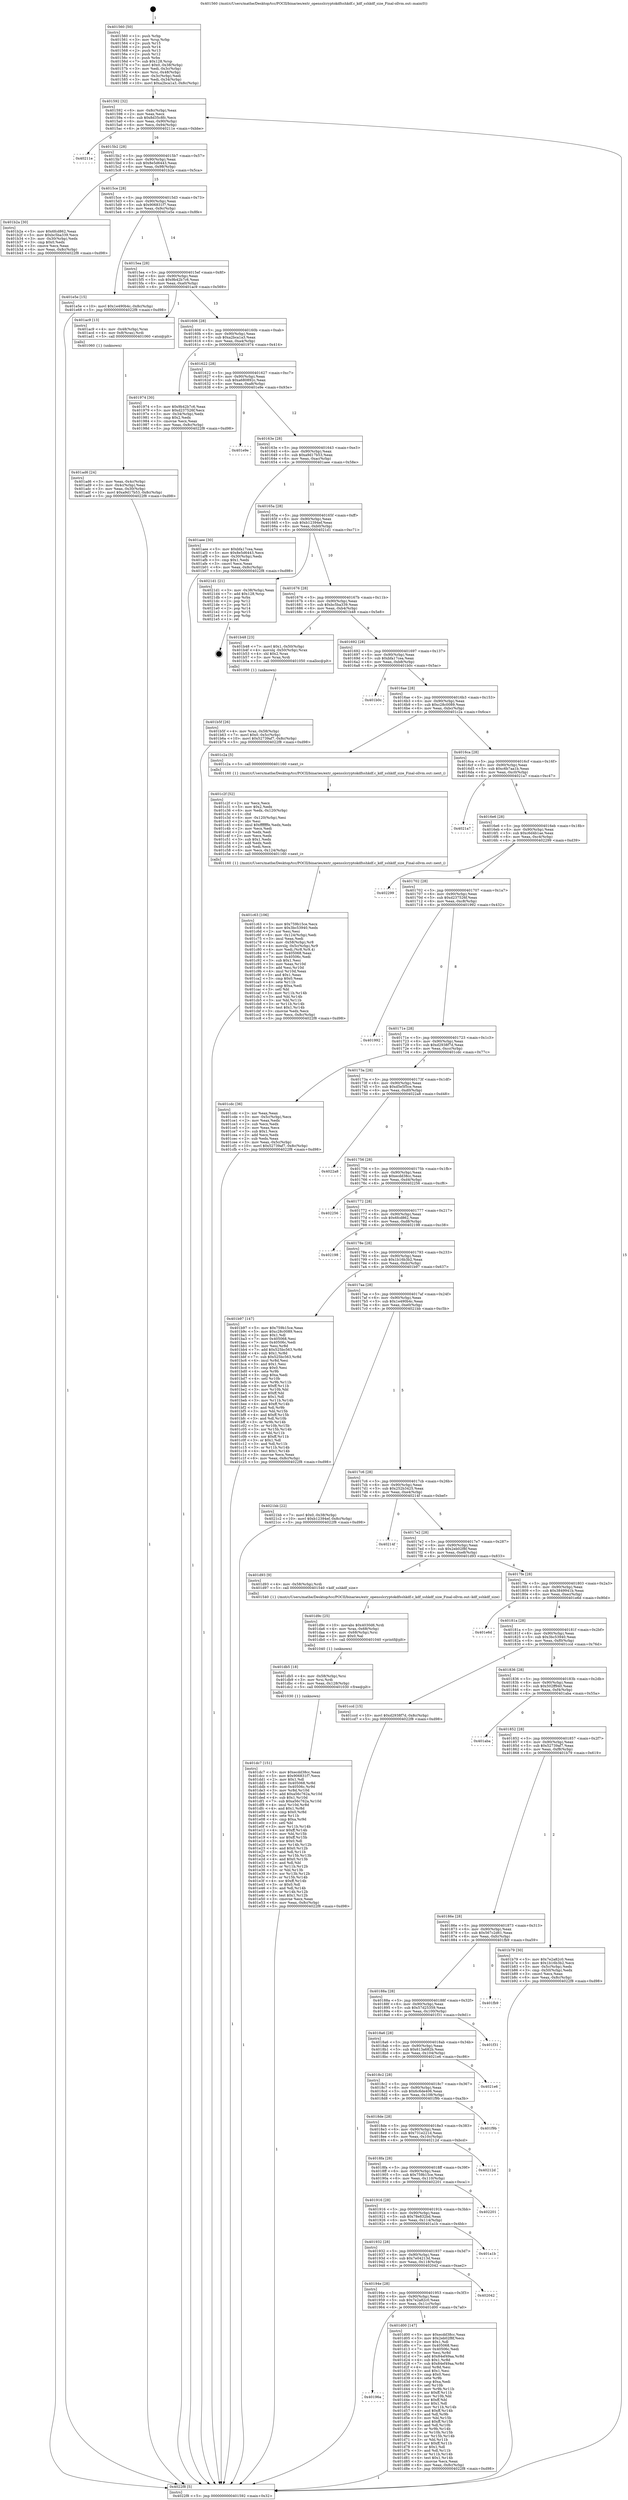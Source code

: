 digraph "0x401560" {
  label = "0x401560 (/mnt/c/Users/mathe/Desktop/tcc/POCII/binaries/extr_opensslcryptokdfsshkdf.c_kdf_sshkdf_size_Final-ollvm.out::main(0))"
  labelloc = "t"
  node[shape=record]

  Entry [label="",width=0.3,height=0.3,shape=circle,fillcolor=black,style=filled]
  "0x401592" [label="{
     0x401592 [32]\l
     | [instrs]\l
     &nbsp;&nbsp;0x401592 \<+6\>: mov -0x8c(%rbp),%eax\l
     &nbsp;&nbsp;0x401598 \<+2\>: mov %eax,%ecx\l
     &nbsp;&nbsp;0x40159a \<+6\>: sub $0x8d35c8fc,%ecx\l
     &nbsp;&nbsp;0x4015a0 \<+6\>: mov %eax,-0x90(%rbp)\l
     &nbsp;&nbsp;0x4015a6 \<+6\>: mov %ecx,-0x94(%rbp)\l
     &nbsp;&nbsp;0x4015ac \<+6\>: je 000000000040211e \<main+0xbbe\>\l
  }"]
  "0x40211e" [label="{
     0x40211e\l
  }", style=dashed]
  "0x4015b2" [label="{
     0x4015b2 [28]\l
     | [instrs]\l
     &nbsp;&nbsp;0x4015b2 \<+5\>: jmp 00000000004015b7 \<main+0x57\>\l
     &nbsp;&nbsp;0x4015b7 \<+6\>: mov -0x90(%rbp),%eax\l
     &nbsp;&nbsp;0x4015bd \<+5\>: sub $0x8e5d6443,%eax\l
     &nbsp;&nbsp;0x4015c2 \<+6\>: mov %eax,-0x98(%rbp)\l
     &nbsp;&nbsp;0x4015c8 \<+6\>: je 0000000000401b2a \<main+0x5ca\>\l
  }"]
  Exit [label="",width=0.3,height=0.3,shape=circle,fillcolor=black,style=filled,peripheries=2]
  "0x401b2a" [label="{
     0x401b2a [30]\l
     | [instrs]\l
     &nbsp;&nbsp;0x401b2a \<+5\>: mov $0x6fcd862,%eax\l
     &nbsp;&nbsp;0x401b2f \<+5\>: mov $0xbc5ba339,%ecx\l
     &nbsp;&nbsp;0x401b34 \<+3\>: mov -0x30(%rbp),%edx\l
     &nbsp;&nbsp;0x401b37 \<+3\>: cmp $0x0,%edx\l
     &nbsp;&nbsp;0x401b3a \<+3\>: cmove %ecx,%eax\l
     &nbsp;&nbsp;0x401b3d \<+6\>: mov %eax,-0x8c(%rbp)\l
     &nbsp;&nbsp;0x401b43 \<+5\>: jmp 00000000004022f8 \<main+0xd98\>\l
  }"]
  "0x4015ce" [label="{
     0x4015ce [28]\l
     | [instrs]\l
     &nbsp;&nbsp;0x4015ce \<+5\>: jmp 00000000004015d3 \<main+0x73\>\l
     &nbsp;&nbsp;0x4015d3 \<+6\>: mov -0x90(%rbp),%eax\l
     &nbsp;&nbsp;0x4015d9 \<+5\>: sub $0x906831f7,%eax\l
     &nbsp;&nbsp;0x4015de \<+6\>: mov %eax,-0x9c(%rbp)\l
     &nbsp;&nbsp;0x4015e4 \<+6\>: je 0000000000401e5e \<main+0x8fe\>\l
  }"]
  "0x401dc7" [label="{
     0x401dc7 [151]\l
     | [instrs]\l
     &nbsp;&nbsp;0x401dc7 \<+5\>: mov $0xecdd38cc,%eax\l
     &nbsp;&nbsp;0x401dcc \<+5\>: mov $0x906831f7,%ecx\l
     &nbsp;&nbsp;0x401dd1 \<+2\>: mov $0x1,%dl\l
     &nbsp;&nbsp;0x401dd3 \<+8\>: mov 0x405068,%r8d\l
     &nbsp;&nbsp;0x401ddb \<+8\>: mov 0x40506c,%r9d\l
     &nbsp;&nbsp;0x401de3 \<+3\>: mov %r8d,%r10d\l
     &nbsp;&nbsp;0x401de6 \<+7\>: add $0xa56c762a,%r10d\l
     &nbsp;&nbsp;0x401ded \<+4\>: sub $0x1,%r10d\l
     &nbsp;&nbsp;0x401df1 \<+7\>: sub $0xa56c762a,%r10d\l
     &nbsp;&nbsp;0x401df8 \<+4\>: imul %r10d,%r8d\l
     &nbsp;&nbsp;0x401dfc \<+4\>: and $0x1,%r8d\l
     &nbsp;&nbsp;0x401e00 \<+4\>: cmp $0x0,%r8d\l
     &nbsp;&nbsp;0x401e04 \<+4\>: sete %r11b\l
     &nbsp;&nbsp;0x401e08 \<+4\>: cmp $0xa,%r9d\l
     &nbsp;&nbsp;0x401e0c \<+3\>: setl %bl\l
     &nbsp;&nbsp;0x401e0f \<+3\>: mov %r11b,%r14b\l
     &nbsp;&nbsp;0x401e12 \<+4\>: xor $0xff,%r14b\l
     &nbsp;&nbsp;0x401e16 \<+3\>: mov %bl,%r15b\l
     &nbsp;&nbsp;0x401e19 \<+4\>: xor $0xff,%r15b\l
     &nbsp;&nbsp;0x401e1d \<+3\>: xor $0x0,%dl\l
     &nbsp;&nbsp;0x401e20 \<+3\>: mov %r14b,%r12b\l
     &nbsp;&nbsp;0x401e23 \<+4\>: and $0x0,%r12b\l
     &nbsp;&nbsp;0x401e27 \<+3\>: and %dl,%r11b\l
     &nbsp;&nbsp;0x401e2a \<+3\>: mov %r15b,%r13b\l
     &nbsp;&nbsp;0x401e2d \<+4\>: and $0x0,%r13b\l
     &nbsp;&nbsp;0x401e31 \<+2\>: and %dl,%bl\l
     &nbsp;&nbsp;0x401e33 \<+3\>: or %r11b,%r12b\l
     &nbsp;&nbsp;0x401e36 \<+3\>: or %bl,%r13b\l
     &nbsp;&nbsp;0x401e39 \<+3\>: xor %r13b,%r12b\l
     &nbsp;&nbsp;0x401e3c \<+3\>: or %r15b,%r14b\l
     &nbsp;&nbsp;0x401e3f \<+4\>: xor $0xff,%r14b\l
     &nbsp;&nbsp;0x401e43 \<+3\>: or $0x0,%dl\l
     &nbsp;&nbsp;0x401e46 \<+3\>: and %dl,%r14b\l
     &nbsp;&nbsp;0x401e49 \<+3\>: or %r14b,%r12b\l
     &nbsp;&nbsp;0x401e4c \<+4\>: test $0x1,%r12b\l
     &nbsp;&nbsp;0x401e50 \<+3\>: cmovne %ecx,%eax\l
     &nbsp;&nbsp;0x401e53 \<+6\>: mov %eax,-0x8c(%rbp)\l
     &nbsp;&nbsp;0x401e59 \<+5\>: jmp 00000000004022f8 \<main+0xd98\>\l
  }"]
  "0x401e5e" [label="{
     0x401e5e [15]\l
     | [instrs]\l
     &nbsp;&nbsp;0x401e5e \<+10\>: movl $0x1e490b4c,-0x8c(%rbp)\l
     &nbsp;&nbsp;0x401e68 \<+5\>: jmp 00000000004022f8 \<main+0xd98\>\l
  }"]
  "0x4015ea" [label="{
     0x4015ea [28]\l
     | [instrs]\l
     &nbsp;&nbsp;0x4015ea \<+5\>: jmp 00000000004015ef \<main+0x8f\>\l
     &nbsp;&nbsp;0x4015ef \<+6\>: mov -0x90(%rbp),%eax\l
     &nbsp;&nbsp;0x4015f5 \<+5\>: sub $0x9b42b7c6,%eax\l
     &nbsp;&nbsp;0x4015fa \<+6\>: mov %eax,-0xa0(%rbp)\l
     &nbsp;&nbsp;0x401600 \<+6\>: je 0000000000401ac9 \<main+0x569\>\l
  }"]
  "0x401db5" [label="{
     0x401db5 [18]\l
     | [instrs]\l
     &nbsp;&nbsp;0x401db5 \<+4\>: mov -0x58(%rbp),%rsi\l
     &nbsp;&nbsp;0x401db9 \<+3\>: mov %rsi,%rdi\l
     &nbsp;&nbsp;0x401dbc \<+6\>: mov %eax,-0x128(%rbp)\l
     &nbsp;&nbsp;0x401dc2 \<+5\>: call 0000000000401030 \<free@plt\>\l
     | [calls]\l
     &nbsp;&nbsp;0x401030 \{1\} (unknown)\l
  }"]
  "0x401ac9" [label="{
     0x401ac9 [13]\l
     | [instrs]\l
     &nbsp;&nbsp;0x401ac9 \<+4\>: mov -0x48(%rbp),%rax\l
     &nbsp;&nbsp;0x401acd \<+4\>: mov 0x8(%rax),%rdi\l
     &nbsp;&nbsp;0x401ad1 \<+5\>: call 0000000000401060 \<atoi@plt\>\l
     | [calls]\l
     &nbsp;&nbsp;0x401060 \{1\} (unknown)\l
  }"]
  "0x401606" [label="{
     0x401606 [28]\l
     | [instrs]\l
     &nbsp;&nbsp;0x401606 \<+5\>: jmp 000000000040160b \<main+0xab\>\l
     &nbsp;&nbsp;0x40160b \<+6\>: mov -0x90(%rbp),%eax\l
     &nbsp;&nbsp;0x401611 \<+5\>: sub $0xa2bca1a3,%eax\l
     &nbsp;&nbsp;0x401616 \<+6\>: mov %eax,-0xa4(%rbp)\l
     &nbsp;&nbsp;0x40161c \<+6\>: je 0000000000401974 \<main+0x414\>\l
  }"]
  "0x401d9c" [label="{
     0x401d9c [25]\l
     | [instrs]\l
     &nbsp;&nbsp;0x401d9c \<+10\>: movabs $0x4030d6,%rdi\l
     &nbsp;&nbsp;0x401da6 \<+4\>: mov %rax,-0x68(%rbp)\l
     &nbsp;&nbsp;0x401daa \<+4\>: mov -0x68(%rbp),%rsi\l
     &nbsp;&nbsp;0x401dae \<+2\>: mov $0x0,%al\l
     &nbsp;&nbsp;0x401db0 \<+5\>: call 0000000000401040 \<printf@plt\>\l
     | [calls]\l
     &nbsp;&nbsp;0x401040 \{1\} (unknown)\l
  }"]
  "0x401974" [label="{
     0x401974 [30]\l
     | [instrs]\l
     &nbsp;&nbsp;0x401974 \<+5\>: mov $0x9b42b7c6,%eax\l
     &nbsp;&nbsp;0x401979 \<+5\>: mov $0xd237526f,%ecx\l
     &nbsp;&nbsp;0x40197e \<+3\>: mov -0x34(%rbp),%edx\l
     &nbsp;&nbsp;0x401981 \<+3\>: cmp $0x2,%edx\l
     &nbsp;&nbsp;0x401984 \<+3\>: cmovne %ecx,%eax\l
     &nbsp;&nbsp;0x401987 \<+6\>: mov %eax,-0x8c(%rbp)\l
     &nbsp;&nbsp;0x40198d \<+5\>: jmp 00000000004022f8 \<main+0xd98\>\l
  }"]
  "0x401622" [label="{
     0x401622 [28]\l
     | [instrs]\l
     &nbsp;&nbsp;0x401622 \<+5\>: jmp 0000000000401627 \<main+0xc7\>\l
     &nbsp;&nbsp;0x401627 \<+6\>: mov -0x90(%rbp),%eax\l
     &nbsp;&nbsp;0x40162d \<+5\>: sub $0xa680892c,%eax\l
     &nbsp;&nbsp;0x401632 \<+6\>: mov %eax,-0xa8(%rbp)\l
     &nbsp;&nbsp;0x401638 \<+6\>: je 0000000000401e9e \<main+0x93e\>\l
  }"]
  "0x4022f8" [label="{
     0x4022f8 [5]\l
     | [instrs]\l
     &nbsp;&nbsp;0x4022f8 \<+5\>: jmp 0000000000401592 \<main+0x32\>\l
  }"]
  "0x401560" [label="{
     0x401560 [50]\l
     | [instrs]\l
     &nbsp;&nbsp;0x401560 \<+1\>: push %rbp\l
     &nbsp;&nbsp;0x401561 \<+3\>: mov %rsp,%rbp\l
     &nbsp;&nbsp;0x401564 \<+2\>: push %r15\l
     &nbsp;&nbsp;0x401566 \<+2\>: push %r14\l
     &nbsp;&nbsp;0x401568 \<+2\>: push %r13\l
     &nbsp;&nbsp;0x40156a \<+2\>: push %r12\l
     &nbsp;&nbsp;0x40156c \<+1\>: push %rbx\l
     &nbsp;&nbsp;0x40156d \<+7\>: sub $0x128,%rsp\l
     &nbsp;&nbsp;0x401574 \<+7\>: movl $0x0,-0x38(%rbp)\l
     &nbsp;&nbsp;0x40157b \<+3\>: mov %edi,-0x3c(%rbp)\l
     &nbsp;&nbsp;0x40157e \<+4\>: mov %rsi,-0x48(%rbp)\l
     &nbsp;&nbsp;0x401582 \<+3\>: mov -0x3c(%rbp),%edi\l
     &nbsp;&nbsp;0x401585 \<+3\>: mov %edi,-0x34(%rbp)\l
     &nbsp;&nbsp;0x401588 \<+10\>: movl $0xa2bca1a3,-0x8c(%rbp)\l
  }"]
  "0x401ad6" [label="{
     0x401ad6 [24]\l
     | [instrs]\l
     &nbsp;&nbsp;0x401ad6 \<+3\>: mov %eax,-0x4c(%rbp)\l
     &nbsp;&nbsp;0x401ad9 \<+3\>: mov -0x4c(%rbp),%eax\l
     &nbsp;&nbsp;0x401adc \<+3\>: mov %eax,-0x30(%rbp)\l
     &nbsp;&nbsp;0x401adf \<+10\>: movl $0xa9d17b53,-0x8c(%rbp)\l
     &nbsp;&nbsp;0x401ae9 \<+5\>: jmp 00000000004022f8 \<main+0xd98\>\l
  }"]
  "0x40196a" [label="{
     0x40196a\l
  }", style=dashed]
  "0x401e9e" [label="{
     0x401e9e\l
  }", style=dashed]
  "0x40163e" [label="{
     0x40163e [28]\l
     | [instrs]\l
     &nbsp;&nbsp;0x40163e \<+5\>: jmp 0000000000401643 \<main+0xe3\>\l
     &nbsp;&nbsp;0x401643 \<+6\>: mov -0x90(%rbp),%eax\l
     &nbsp;&nbsp;0x401649 \<+5\>: sub $0xa9d17b53,%eax\l
     &nbsp;&nbsp;0x40164e \<+6\>: mov %eax,-0xac(%rbp)\l
     &nbsp;&nbsp;0x401654 \<+6\>: je 0000000000401aee \<main+0x58e\>\l
  }"]
  "0x401d00" [label="{
     0x401d00 [147]\l
     | [instrs]\l
     &nbsp;&nbsp;0x401d00 \<+5\>: mov $0xecdd38cc,%eax\l
     &nbsp;&nbsp;0x401d05 \<+5\>: mov $0x2eb02f8f,%ecx\l
     &nbsp;&nbsp;0x401d0a \<+2\>: mov $0x1,%dl\l
     &nbsp;&nbsp;0x401d0c \<+7\>: mov 0x405068,%esi\l
     &nbsp;&nbsp;0x401d13 \<+7\>: mov 0x40506c,%edi\l
     &nbsp;&nbsp;0x401d1a \<+3\>: mov %esi,%r8d\l
     &nbsp;&nbsp;0x401d1d \<+7\>: add $0x84ef49aa,%r8d\l
     &nbsp;&nbsp;0x401d24 \<+4\>: sub $0x1,%r8d\l
     &nbsp;&nbsp;0x401d28 \<+7\>: sub $0x84ef49aa,%r8d\l
     &nbsp;&nbsp;0x401d2f \<+4\>: imul %r8d,%esi\l
     &nbsp;&nbsp;0x401d33 \<+3\>: and $0x1,%esi\l
     &nbsp;&nbsp;0x401d36 \<+3\>: cmp $0x0,%esi\l
     &nbsp;&nbsp;0x401d39 \<+4\>: sete %r9b\l
     &nbsp;&nbsp;0x401d3d \<+3\>: cmp $0xa,%edi\l
     &nbsp;&nbsp;0x401d40 \<+4\>: setl %r10b\l
     &nbsp;&nbsp;0x401d44 \<+3\>: mov %r9b,%r11b\l
     &nbsp;&nbsp;0x401d47 \<+4\>: xor $0xff,%r11b\l
     &nbsp;&nbsp;0x401d4b \<+3\>: mov %r10b,%bl\l
     &nbsp;&nbsp;0x401d4e \<+3\>: xor $0xff,%bl\l
     &nbsp;&nbsp;0x401d51 \<+3\>: xor $0x1,%dl\l
     &nbsp;&nbsp;0x401d54 \<+3\>: mov %r11b,%r14b\l
     &nbsp;&nbsp;0x401d57 \<+4\>: and $0xff,%r14b\l
     &nbsp;&nbsp;0x401d5b \<+3\>: and %dl,%r9b\l
     &nbsp;&nbsp;0x401d5e \<+3\>: mov %bl,%r15b\l
     &nbsp;&nbsp;0x401d61 \<+4\>: and $0xff,%r15b\l
     &nbsp;&nbsp;0x401d65 \<+3\>: and %dl,%r10b\l
     &nbsp;&nbsp;0x401d68 \<+3\>: or %r9b,%r14b\l
     &nbsp;&nbsp;0x401d6b \<+3\>: or %r10b,%r15b\l
     &nbsp;&nbsp;0x401d6e \<+3\>: xor %r15b,%r14b\l
     &nbsp;&nbsp;0x401d71 \<+3\>: or %bl,%r11b\l
     &nbsp;&nbsp;0x401d74 \<+4\>: xor $0xff,%r11b\l
     &nbsp;&nbsp;0x401d78 \<+3\>: or $0x1,%dl\l
     &nbsp;&nbsp;0x401d7b \<+3\>: and %dl,%r11b\l
     &nbsp;&nbsp;0x401d7e \<+3\>: or %r11b,%r14b\l
     &nbsp;&nbsp;0x401d81 \<+4\>: test $0x1,%r14b\l
     &nbsp;&nbsp;0x401d85 \<+3\>: cmovne %ecx,%eax\l
     &nbsp;&nbsp;0x401d88 \<+6\>: mov %eax,-0x8c(%rbp)\l
     &nbsp;&nbsp;0x401d8e \<+5\>: jmp 00000000004022f8 \<main+0xd98\>\l
  }"]
  "0x401aee" [label="{
     0x401aee [30]\l
     | [instrs]\l
     &nbsp;&nbsp;0x401aee \<+5\>: mov $0xbfa17cea,%eax\l
     &nbsp;&nbsp;0x401af3 \<+5\>: mov $0x8e5d6443,%ecx\l
     &nbsp;&nbsp;0x401af8 \<+3\>: mov -0x30(%rbp),%edx\l
     &nbsp;&nbsp;0x401afb \<+3\>: cmp $0x1,%edx\l
     &nbsp;&nbsp;0x401afe \<+3\>: cmovl %ecx,%eax\l
     &nbsp;&nbsp;0x401b01 \<+6\>: mov %eax,-0x8c(%rbp)\l
     &nbsp;&nbsp;0x401b07 \<+5\>: jmp 00000000004022f8 \<main+0xd98\>\l
  }"]
  "0x40165a" [label="{
     0x40165a [28]\l
     | [instrs]\l
     &nbsp;&nbsp;0x40165a \<+5\>: jmp 000000000040165f \<main+0xff\>\l
     &nbsp;&nbsp;0x40165f \<+6\>: mov -0x90(%rbp),%eax\l
     &nbsp;&nbsp;0x401665 \<+5\>: sub $0xb12394ef,%eax\l
     &nbsp;&nbsp;0x40166a \<+6\>: mov %eax,-0xb0(%rbp)\l
     &nbsp;&nbsp;0x401670 \<+6\>: je 00000000004021d1 \<main+0xc71\>\l
  }"]
  "0x40194e" [label="{
     0x40194e [28]\l
     | [instrs]\l
     &nbsp;&nbsp;0x40194e \<+5\>: jmp 0000000000401953 \<main+0x3f3\>\l
     &nbsp;&nbsp;0x401953 \<+6\>: mov -0x90(%rbp),%eax\l
     &nbsp;&nbsp;0x401959 \<+5\>: sub $0x7e2a82c0,%eax\l
     &nbsp;&nbsp;0x40195e \<+6\>: mov %eax,-0x11c(%rbp)\l
     &nbsp;&nbsp;0x401964 \<+6\>: je 0000000000401d00 \<main+0x7a0\>\l
  }"]
  "0x4021d1" [label="{
     0x4021d1 [21]\l
     | [instrs]\l
     &nbsp;&nbsp;0x4021d1 \<+3\>: mov -0x38(%rbp),%eax\l
     &nbsp;&nbsp;0x4021d4 \<+7\>: add $0x128,%rsp\l
     &nbsp;&nbsp;0x4021db \<+1\>: pop %rbx\l
     &nbsp;&nbsp;0x4021dc \<+2\>: pop %r12\l
     &nbsp;&nbsp;0x4021de \<+2\>: pop %r13\l
     &nbsp;&nbsp;0x4021e0 \<+2\>: pop %r14\l
     &nbsp;&nbsp;0x4021e2 \<+2\>: pop %r15\l
     &nbsp;&nbsp;0x4021e4 \<+1\>: pop %rbp\l
     &nbsp;&nbsp;0x4021e5 \<+1\>: ret\l
  }"]
  "0x401676" [label="{
     0x401676 [28]\l
     | [instrs]\l
     &nbsp;&nbsp;0x401676 \<+5\>: jmp 000000000040167b \<main+0x11b\>\l
     &nbsp;&nbsp;0x40167b \<+6\>: mov -0x90(%rbp),%eax\l
     &nbsp;&nbsp;0x401681 \<+5\>: sub $0xbc5ba339,%eax\l
     &nbsp;&nbsp;0x401686 \<+6\>: mov %eax,-0xb4(%rbp)\l
     &nbsp;&nbsp;0x40168c \<+6\>: je 0000000000401b48 \<main+0x5e8\>\l
  }"]
  "0x402042" [label="{
     0x402042\l
  }", style=dashed]
  "0x401b48" [label="{
     0x401b48 [23]\l
     | [instrs]\l
     &nbsp;&nbsp;0x401b48 \<+7\>: movl $0x1,-0x50(%rbp)\l
     &nbsp;&nbsp;0x401b4f \<+4\>: movslq -0x50(%rbp),%rax\l
     &nbsp;&nbsp;0x401b53 \<+4\>: shl $0x2,%rax\l
     &nbsp;&nbsp;0x401b57 \<+3\>: mov %rax,%rdi\l
     &nbsp;&nbsp;0x401b5a \<+5\>: call 0000000000401050 \<malloc@plt\>\l
     | [calls]\l
     &nbsp;&nbsp;0x401050 \{1\} (unknown)\l
  }"]
  "0x401692" [label="{
     0x401692 [28]\l
     | [instrs]\l
     &nbsp;&nbsp;0x401692 \<+5\>: jmp 0000000000401697 \<main+0x137\>\l
     &nbsp;&nbsp;0x401697 \<+6\>: mov -0x90(%rbp),%eax\l
     &nbsp;&nbsp;0x40169d \<+5\>: sub $0xbfa17cea,%eax\l
     &nbsp;&nbsp;0x4016a2 \<+6\>: mov %eax,-0xb8(%rbp)\l
     &nbsp;&nbsp;0x4016a8 \<+6\>: je 0000000000401b0c \<main+0x5ac\>\l
  }"]
  "0x401b5f" [label="{
     0x401b5f [26]\l
     | [instrs]\l
     &nbsp;&nbsp;0x401b5f \<+4\>: mov %rax,-0x58(%rbp)\l
     &nbsp;&nbsp;0x401b63 \<+7\>: movl $0x0,-0x5c(%rbp)\l
     &nbsp;&nbsp;0x401b6a \<+10\>: movl $0x52739af7,-0x8c(%rbp)\l
     &nbsp;&nbsp;0x401b74 \<+5\>: jmp 00000000004022f8 \<main+0xd98\>\l
  }"]
  "0x401932" [label="{
     0x401932 [28]\l
     | [instrs]\l
     &nbsp;&nbsp;0x401932 \<+5\>: jmp 0000000000401937 \<main+0x3d7\>\l
     &nbsp;&nbsp;0x401937 \<+6\>: mov -0x90(%rbp),%eax\l
     &nbsp;&nbsp;0x40193d \<+5\>: sub $0x7e04213d,%eax\l
     &nbsp;&nbsp;0x401942 \<+6\>: mov %eax,-0x118(%rbp)\l
     &nbsp;&nbsp;0x401948 \<+6\>: je 0000000000402042 \<main+0xae2\>\l
  }"]
  "0x401b0c" [label="{
     0x401b0c\l
  }", style=dashed]
  "0x4016ae" [label="{
     0x4016ae [28]\l
     | [instrs]\l
     &nbsp;&nbsp;0x4016ae \<+5\>: jmp 00000000004016b3 \<main+0x153\>\l
     &nbsp;&nbsp;0x4016b3 \<+6\>: mov -0x90(%rbp),%eax\l
     &nbsp;&nbsp;0x4016b9 \<+5\>: sub $0xc28c0089,%eax\l
     &nbsp;&nbsp;0x4016be \<+6\>: mov %eax,-0xbc(%rbp)\l
     &nbsp;&nbsp;0x4016c4 \<+6\>: je 0000000000401c2a \<main+0x6ca\>\l
  }"]
  "0x401a1b" [label="{
     0x401a1b\l
  }", style=dashed]
  "0x401c2a" [label="{
     0x401c2a [5]\l
     | [instrs]\l
     &nbsp;&nbsp;0x401c2a \<+5\>: call 0000000000401160 \<next_i\>\l
     | [calls]\l
     &nbsp;&nbsp;0x401160 \{1\} (/mnt/c/Users/mathe/Desktop/tcc/POCII/binaries/extr_opensslcryptokdfsshkdf.c_kdf_sshkdf_size_Final-ollvm.out::next_i)\l
  }"]
  "0x4016ca" [label="{
     0x4016ca [28]\l
     | [instrs]\l
     &nbsp;&nbsp;0x4016ca \<+5\>: jmp 00000000004016cf \<main+0x16f\>\l
     &nbsp;&nbsp;0x4016cf \<+6\>: mov -0x90(%rbp),%eax\l
     &nbsp;&nbsp;0x4016d5 \<+5\>: sub $0xc6b7aa1b,%eax\l
     &nbsp;&nbsp;0x4016da \<+6\>: mov %eax,-0xc0(%rbp)\l
     &nbsp;&nbsp;0x4016e0 \<+6\>: je 00000000004021a7 \<main+0xc47\>\l
  }"]
  "0x401916" [label="{
     0x401916 [28]\l
     | [instrs]\l
     &nbsp;&nbsp;0x401916 \<+5\>: jmp 000000000040191b \<main+0x3bb\>\l
     &nbsp;&nbsp;0x40191b \<+6\>: mov -0x90(%rbp),%eax\l
     &nbsp;&nbsp;0x401921 \<+5\>: sub $0x78e832bd,%eax\l
     &nbsp;&nbsp;0x401926 \<+6\>: mov %eax,-0x114(%rbp)\l
     &nbsp;&nbsp;0x40192c \<+6\>: je 0000000000401a1b \<main+0x4bb\>\l
  }"]
  "0x4021a7" [label="{
     0x4021a7\l
  }", style=dashed]
  "0x4016e6" [label="{
     0x4016e6 [28]\l
     | [instrs]\l
     &nbsp;&nbsp;0x4016e6 \<+5\>: jmp 00000000004016eb \<main+0x18b\>\l
     &nbsp;&nbsp;0x4016eb \<+6\>: mov -0x90(%rbp),%eax\l
     &nbsp;&nbsp;0x4016f1 \<+5\>: sub $0xc6d4b1ae,%eax\l
     &nbsp;&nbsp;0x4016f6 \<+6\>: mov %eax,-0xc4(%rbp)\l
     &nbsp;&nbsp;0x4016fc \<+6\>: je 0000000000402299 \<main+0xd39\>\l
  }"]
  "0x402201" [label="{
     0x402201\l
  }", style=dashed]
  "0x402299" [label="{
     0x402299\l
  }", style=dashed]
  "0x401702" [label="{
     0x401702 [28]\l
     | [instrs]\l
     &nbsp;&nbsp;0x401702 \<+5\>: jmp 0000000000401707 \<main+0x1a7\>\l
     &nbsp;&nbsp;0x401707 \<+6\>: mov -0x90(%rbp),%eax\l
     &nbsp;&nbsp;0x40170d \<+5\>: sub $0xd237526f,%eax\l
     &nbsp;&nbsp;0x401712 \<+6\>: mov %eax,-0xc8(%rbp)\l
     &nbsp;&nbsp;0x401718 \<+6\>: je 0000000000401992 \<main+0x432\>\l
  }"]
  "0x4018fa" [label="{
     0x4018fa [28]\l
     | [instrs]\l
     &nbsp;&nbsp;0x4018fa \<+5\>: jmp 00000000004018ff \<main+0x39f\>\l
     &nbsp;&nbsp;0x4018ff \<+6\>: mov -0x90(%rbp),%eax\l
     &nbsp;&nbsp;0x401905 \<+5\>: sub $0x759b15ce,%eax\l
     &nbsp;&nbsp;0x40190a \<+6\>: mov %eax,-0x110(%rbp)\l
     &nbsp;&nbsp;0x401910 \<+6\>: je 0000000000402201 \<main+0xca1\>\l
  }"]
  "0x401992" [label="{
     0x401992\l
  }", style=dashed]
  "0x40171e" [label="{
     0x40171e [28]\l
     | [instrs]\l
     &nbsp;&nbsp;0x40171e \<+5\>: jmp 0000000000401723 \<main+0x1c3\>\l
     &nbsp;&nbsp;0x401723 \<+6\>: mov -0x90(%rbp),%eax\l
     &nbsp;&nbsp;0x401729 \<+5\>: sub $0xd2938f7d,%eax\l
     &nbsp;&nbsp;0x40172e \<+6\>: mov %eax,-0xcc(%rbp)\l
     &nbsp;&nbsp;0x401734 \<+6\>: je 0000000000401cdc \<main+0x77c\>\l
  }"]
  "0x40212d" [label="{
     0x40212d\l
  }", style=dashed]
  "0x401cdc" [label="{
     0x401cdc [36]\l
     | [instrs]\l
     &nbsp;&nbsp;0x401cdc \<+2\>: xor %eax,%eax\l
     &nbsp;&nbsp;0x401cde \<+3\>: mov -0x5c(%rbp),%ecx\l
     &nbsp;&nbsp;0x401ce1 \<+2\>: mov %eax,%edx\l
     &nbsp;&nbsp;0x401ce3 \<+2\>: sub %ecx,%edx\l
     &nbsp;&nbsp;0x401ce5 \<+2\>: mov %eax,%ecx\l
     &nbsp;&nbsp;0x401ce7 \<+3\>: sub $0x1,%ecx\l
     &nbsp;&nbsp;0x401cea \<+2\>: add %ecx,%edx\l
     &nbsp;&nbsp;0x401cec \<+2\>: sub %edx,%eax\l
     &nbsp;&nbsp;0x401cee \<+3\>: mov %eax,-0x5c(%rbp)\l
     &nbsp;&nbsp;0x401cf1 \<+10\>: movl $0x52739af7,-0x8c(%rbp)\l
     &nbsp;&nbsp;0x401cfb \<+5\>: jmp 00000000004022f8 \<main+0xd98\>\l
  }"]
  "0x40173a" [label="{
     0x40173a [28]\l
     | [instrs]\l
     &nbsp;&nbsp;0x40173a \<+5\>: jmp 000000000040173f \<main+0x1df\>\l
     &nbsp;&nbsp;0x40173f \<+6\>: mov -0x90(%rbp),%eax\l
     &nbsp;&nbsp;0x401745 \<+5\>: sub $0xd5e5f5ce,%eax\l
     &nbsp;&nbsp;0x40174a \<+6\>: mov %eax,-0xd0(%rbp)\l
     &nbsp;&nbsp;0x401750 \<+6\>: je 00000000004022a8 \<main+0xd48\>\l
  }"]
  "0x4018de" [label="{
     0x4018de [28]\l
     | [instrs]\l
     &nbsp;&nbsp;0x4018de \<+5\>: jmp 00000000004018e3 \<main+0x383\>\l
     &nbsp;&nbsp;0x4018e3 \<+6\>: mov -0x90(%rbp),%eax\l
     &nbsp;&nbsp;0x4018e9 \<+5\>: sub $0x731e221d,%eax\l
     &nbsp;&nbsp;0x4018ee \<+6\>: mov %eax,-0x10c(%rbp)\l
     &nbsp;&nbsp;0x4018f4 \<+6\>: je 000000000040212d \<main+0xbcd\>\l
  }"]
  "0x4022a8" [label="{
     0x4022a8\l
  }", style=dashed]
  "0x401756" [label="{
     0x401756 [28]\l
     | [instrs]\l
     &nbsp;&nbsp;0x401756 \<+5\>: jmp 000000000040175b \<main+0x1fb\>\l
     &nbsp;&nbsp;0x40175b \<+6\>: mov -0x90(%rbp),%eax\l
     &nbsp;&nbsp;0x401761 \<+5\>: sub $0xecdd38cc,%eax\l
     &nbsp;&nbsp;0x401766 \<+6\>: mov %eax,-0xd4(%rbp)\l
     &nbsp;&nbsp;0x40176c \<+6\>: je 0000000000402256 \<main+0xcf6\>\l
  }"]
  "0x401f9b" [label="{
     0x401f9b\l
  }", style=dashed]
  "0x402256" [label="{
     0x402256\l
  }", style=dashed]
  "0x401772" [label="{
     0x401772 [28]\l
     | [instrs]\l
     &nbsp;&nbsp;0x401772 \<+5\>: jmp 0000000000401777 \<main+0x217\>\l
     &nbsp;&nbsp;0x401777 \<+6\>: mov -0x90(%rbp),%eax\l
     &nbsp;&nbsp;0x40177d \<+5\>: sub $0x6fcd862,%eax\l
     &nbsp;&nbsp;0x401782 \<+6\>: mov %eax,-0xd8(%rbp)\l
     &nbsp;&nbsp;0x401788 \<+6\>: je 0000000000402198 \<main+0xc38\>\l
  }"]
  "0x4018c2" [label="{
     0x4018c2 [28]\l
     | [instrs]\l
     &nbsp;&nbsp;0x4018c2 \<+5\>: jmp 00000000004018c7 \<main+0x367\>\l
     &nbsp;&nbsp;0x4018c7 \<+6\>: mov -0x90(%rbp),%eax\l
     &nbsp;&nbsp;0x4018cd \<+5\>: sub $0x6c6de406,%eax\l
     &nbsp;&nbsp;0x4018d2 \<+6\>: mov %eax,-0x108(%rbp)\l
     &nbsp;&nbsp;0x4018d8 \<+6\>: je 0000000000401f9b \<main+0xa3b\>\l
  }"]
  "0x402198" [label="{
     0x402198\l
  }", style=dashed]
  "0x40178e" [label="{
     0x40178e [28]\l
     | [instrs]\l
     &nbsp;&nbsp;0x40178e \<+5\>: jmp 0000000000401793 \<main+0x233\>\l
     &nbsp;&nbsp;0x401793 \<+6\>: mov -0x90(%rbp),%eax\l
     &nbsp;&nbsp;0x401799 \<+5\>: sub $0x1b16b3b2,%eax\l
     &nbsp;&nbsp;0x40179e \<+6\>: mov %eax,-0xdc(%rbp)\l
     &nbsp;&nbsp;0x4017a4 \<+6\>: je 0000000000401b97 \<main+0x637\>\l
  }"]
  "0x4021e6" [label="{
     0x4021e6\l
  }", style=dashed]
  "0x401b97" [label="{
     0x401b97 [147]\l
     | [instrs]\l
     &nbsp;&nbsp;0x401b97 \<+5\>: mov $0x759b15ce,%eax\l
     &nbsp;&nbsp;0x401b9c \<+5\>: mov $0xc28c0089,%ecx\l
     &nbsp;&nbsp;0x401ba1 \<+2\>: mov $0x1,%dl\l
     &nbsp;&nbsp;0x401ba3 \<+7\>: mov 0x405068,%esi\l
     &nbsp;&nbsp;0x401baa \<+7\>: mov 0x40506c,%edi\l
     &nbsp;&nbsp;0x401bb1 \<+3\>: mov %esi,%r8d\l
     &nbsp;&nbsp;0x401bb4 \<+7\>: add $0x525bc563,%r8d\l
     &nbsp;&nbsp;0x401bbb \<+4\>: sub $0x1,%r8d\l
     &nbsp;&nbsp;0x401bbf \<+7\>: sub $0x525bc563,%r8d\l
     &nbsp;&nbsp;0x401bc6 \<+4\>: imul %r8d,%esi\l
     &nbsp;&nbsp;0x401bca \<+3\>: and $0x1,%esi\l
     &nbsp;&nbsp;0x401bcd \<+3\>: cmp $0x0,%esi\l
     &nbsp;&nbsp;0x401bd0 \<+4\>: sete %r9b\l
     &nbsp;&nbsp;0x401bd4 \<+3\>: cmp $0xa,%edi\l
     &nbsp;&nbsp;0x401bd7 \<+4\>: setl %r10b\l
     &nbsp;&nbsp;0x401bdb \<+3\>: mov %r9b,%r11b\l
     &nbsp;&nbsp;0x401bde \<+4\>: xor $0xff,%r11b\l
     &nbsp;&nbsp;0x401be2 \<+3\>: mov %r10b,%bl\l
     &nbsp;&nbsp;0x401be5 \<+3\>: xor $0xff,%bl\l
     &nbsp;&nbsp;0x401be8 \<+3\>: xor $0x1,%dl\l
     &nbsp;&nbsp;0x401beb \<+3\>: mov %r11b,%r14b\l
     &nbsp;&nbsp;0x401bee \<+4\>: and $0xff,%r14b\l
     &nbsp;&nbsp;0x401bf2 \<+3\>: and %dl,%r9b\l
     &nbsp;&nbsp;0x401bf5 \<+3\>: mov %bl,%r15b\l
     &nbsp;&nbsp;0x401bf8 \<+4\>: and $0xff,%r15b\l
     &nbsp;&nbsp;0x401bfc \<+3\>: and %dl,%r10b\l
     &nbsp;&nbsp;0x401bff \<+3\>: or %r9b,%r14b\l
     &nbsp;&nbsp;0x401c02 \<+3\>: or %r10b,%r15b\l
     &nbsp;&nbsp;0x401c05 \<+3\>: xor %r15b,%r14b\l
     &nbsp;&nbsp;0x401c08 \<+3\>: or %bl,%r11b\l
     &nbsp;&nbsp;0x401c0b \<+4\>: xor $0xff,%r11b\l
     &nbsp;&nbsp;0x401c0f \<+3\>: or $0x1,%dl\l
     &nbsp;&nbsp;0x401c12 \<+3\>: and %dl,%r11b\l
     &nbsp;&nbsp;0x401c15 \<+3\>: or %r11b,%r14b\l
     &nbsp;&nbsp;0x401c18 \<+4\>: test $0x1,%r14b\l
     &nbsp;&nbsp;0x401c1c \<+3\>: cmovne %ecx,%eax\l
     &nbsp;&nbsp;0x401c1f \<+6\>: mov %eax,-0x8c(%rbp)\l
     &nbsp;&nbsp;0x401c25 \<+5\>: jmp 00000000004022f8 \<main+0xd98\>\l
  }"]
  "0x4017aa" [label="{
     0x4017aa [28]\l
     | [instrs]\l
     &nbsp;&nbsp;0x4017aa \<+5\>: jmp 00000000004017af \<main+0x24f\>\l
     &nbsp;&nbsp;0x4017af \<+6\>: mov -0x90(%rbp),%eax\l
     &nbsp;&nbsp;0x4017b5 \<+5\>: sub $0x1e490b4c,%eax\l
     &nbsp;&nbsp;0x4017ba \<+6\>: mov %eax,-0xe0(%rbp)\l
     &nbsp;&nbsp;0x4017c0 \<+6\>: je 00000000004021bb \<main+0xc5b\>\l
  }"]
  "0x4018a6" [label="{
     0x4018a6 [28]\l
     | [instrs]\l
     &nbsp;&nbsp;0x4018a6 \<+5\>: jmp 00000000004018ab \<main+0x34b\>\l
     &nbsp;&nbsp;0x4018ab \<+6\>: mov -0x90(%rbp),%eax\l
     &nbsp;&nbsp;0x4018b1 \<+5\>: sub $0x613a682b,%eax\l
     &nbsp;&nbsp;0x4018b6 \<+6\>: mov %eax,-0x104(%rbp)\l
     &nbsp;&nbsp;0x4018bc \<+6\>: je 00000000004021e6 \<main+0xc86\>\l
  }"]
  "0x4021bb" [label="{
     0x4021bb [22]\l
     | [instrs]\l
     &nbsp;&nbsp;0x4021bb \<+7\>: movl $0x0,-0x38(%rbp)\l
     &nbsp;&nbsp;0x4021c2 \<+10\>: movl $0xb12394ef,-0x8c(%rbp)\l
     &nbsp;&nbsp;0x4021cc \<+5\>: jmp 00000000004022f8 \<main+0xd98\>\l
  }"]
  "0x4017c6" [label="{
     0x4017c6 [28]\l
     | [instrs]\l
     &nbsp;&nbsp;0x4017c6 \<+5\>: jmp 00000000004017cb \<main+0x26b\>\l
     &nbsp;&nbsp;0x4017cb \<+6\>: mov -0x90(%rbp),%eax\l
     &nbsp;&nbsp;0x4017d1 \<+5\>: sub $0x252b3425,%eax\l
     &nbsp;&nbsp;0x4017d6 \<+6\>: mov %eax,-0xe4(%rbp)\l
     &nbsp;&nbsp;0x4017dc \<+6\>: je 000000000040214f \<main+0xbef\>\l
  }"]
  "0x401f31" [label="{
     0x401f31\l
  }", style=dashed]
  "0x40214f" [label="{
     0x40214f\l
  }", style=dashed]
  "0x4017e2" [label="{
     0x4017e2 [28]\l
     | [instrs]\l
     &nbsp;&nbsp;0x4017e2 \<+5\>: jmp 00000000004017e7 \<main+0x287\>\l
     &nbsp;&nbsp;0x4017e7 \<+6\>: mov -0x90(%rbp),%eax\l
     &nbsp;&nbsp;0x4017ed \<+5\>: sub $0x2eb02f8f,%eax\l
     &nbsp;&nbsp;0x4017f2 \<+6\>: mov %eax,-0xe8(%rbp)\l
     &nbsp;&nbsp;0x4017f8 \<+6\>: je 0000000000401d93 \<main+0x833\>\l
  }"]
  "0x40188a" [label="{
     0x40188a [28]\l
     | [instrs]\l
     &nbsp;&nbsp;0x40188a \<+5\>: jmp 000000000040188f \<main+0x32f\>\l
     &nbsp;&nbsp;0x40188f \<+6\>: mov -0x90(%rbp),%eax\l
     &nbsp;&nbsp;0x401895 \<+5\>: sub $0x57d25359,%eax\l
     &nbsp;&nbsp;0x40189a \<+6\>: mov %eax,-0x100(%rbp)\l
     &nbsp;&nbsp;0x4018a0 \<+6\>: je 0000000000401f31 \<main+0x9d1\>\l
  }"]
  "0x401d93" [label="{
     0x401d93 [9]\l
     | [instrs]\l
     &nbsp;&nbsp;0x401d93 \<+4\>: mov -0x58(%rbp),%rdi\l
     &nbsp;&nbsp;0x401d97 \<+5\>: call 0000000000401540 \<kdf_sshkdf_size\>\l
     | [calls]\l
     &nbsp;&nbsp;0x401540 \{1\} (/mnt/c/Users/mathe/Desktop/tcc/POCII/binaries/extr_opensslcryptokdfsshkdf.c_kdf_sshkdf_size_Final-ollvm.out::kdf_sshkdf_size)\l
  }"]
  "0x4017fe" [label="{
     0x4017fe [28]\l
     | [instrs]\l
     &nbsp;&nbsp;0x4017fe \<+5\>: jmp 0000000000401803 \<main+0x2a3\>\l
     &nbsp;&nbsp;0x401803 \<+6\>: mov -0x90(%rbp),%eax\l
     &nbsp;&nbsp;0x401809 \<+5\>: sub $0x3849941b,%eax\l
     &nbsp;&nbsp;0x40180e \<+6\>: mov %eax,-0xec(%rbp)\l
     &nbsp;&nbsp;0x401814 \<+6\>: je 0000000000401e6d \<main+0x90d\>\l
  }"]
  "0x401fb9" [label="{
     0x401fb9\l
  }", style=dashed]
  "0x401e6d" [label="{
     0x401e6d\l
  }", style=dashed]
  "0x40181a" [label="{
     0x40181a [28]\l
     | [instrs]\l
     &nbsp;&nbsp;0x40181a \<+5\>: jmp 000000000040181f \<main+0x2bf\>\l
     &nbsp;&nbsp;0x40181f \<+6\>: mov -0x90(%rbp),%eax\l
     &nbsp;&nbsp;0x401825 \<+5\>: sub $0x3bc53940,%eax\l
     &nbsp;&nbsp;0x40182a \<+6\>: mov %eax,-0xf0(%rbp)\l
     &nbsp;&nbsp;0x401830 \<+6\>: je 0000000000401ccd \<main+0x76d\>\l
  }"]
  "0x401c63" [label="{
     0x401c63 [106]\l
     | [instrs]\l
     &nbsp;&nbsp;0x401c63 \<+5\>: mov $0x759b15ce,%ecx\l
     &nbsp;&nbsp;0x401c68 \<+5\>: mov $0x3bc53940,%edx\l
     &nbsp;&nbsp;0x401c6d \<+2\>: xor %esi,%esi\l
     &nbsp;&nbsp;0x401c6f \<+6\>: mov -0x124(%rbp),%edi\l
     &nbsp;&nbsp;0x401c75 \<+3\>: imul %eax,%edi\l
     &nbsp;&nbsp;0x401c78 \<+4\>: mov -0x58(%rbp),%r8\l
     &nbsp;&nbsp;0x401c7c \<+4\>: movslq -0x5c(%rbp),%r9\l
     &nbsp;&nbsp;0x401c80 \<+4\>: mov %edi,(%r8,%r9,4)\l
     &nbsp;&nbsp;0x401c84 \<+7\>: mov 0x405068,%eax\l
     &nbsp;&nbsp;0x401c8b \<+7\>: mov 0x40506c,%edi\l
     &nbsp;&nbsp;0x401c92 \<+3\>: sub $0x1,%esi\l
     &nbsp;&nbsp;0x401c95 \<+3\>: mov %eax,%r10d\l
     &nbsp;&nbsp;0x401c98 \<+3\>: add %esi,%r10d\l
     &nbsp;&nbsp;0x401c9b \<+4\>: imul %r10d,%eax\l
     &nbsp;&nbsp;0x401c9f \<+3\>: and $0x1,%eax\l
     &nbsp;&nbsp;0x401ca2 \<+3\>: cmp $0x0,%eax\l
     &nbsp;&nbsp;0x401ca5 \<+4\>: sete %r11b\l
     &nbsp;&nbsp;0x401ca9 \<+3\>: cmp $0xa,%edi\l
     &nbsp;&nbsp;0x401cac \<+3\>: setl %bl\l
     &nbsp;&nbsp;0x401caf \<+3\>: mov %r11b,%r14b\l
     &nbsp;&nbsp;0x401cb2 \<+3\>: and %bl,%r14b\l
     &nbsp;&nbsp;0x401cb5 \<+3\>: xor %bl,%r11b\l
     &nbsp;&nbsp;0x401cb8 \<+3\>: or %r11b,%r14b\l
     &nbsp;&nbsp;0x401cbb \<+4\>: test $0x1,%r14b\l
     &nbsp;&nbsp;0x401cbf \<+3\>: cmovne %edx,%ecx\l
     &nbsp;&nbsp;0x401cc2 \<+6\>: mov %ecx,-0x8c(%rbp)\l
     &nbsp;&nbsp;0x401cc8 \<+5\>: jmp 00000000004022f8 \<main+0xd98\>\l
  }"]
  "0x401ccd" [label="{
     0x401ccd [15]\l
     | [instrs]\l
     &nbsp;&nbsp;0x401ccd \<+10\>: movl $0xd2938f7d,-0x8c(%rbp)\l
     &nbsp;&nbsp;0x401cd7 \<+5\>: jmp 00000000004022f8 \<main+0xd98\>\l
  }"]
  "0x401836" [label="{
     0x401836 [28]\l
     | [instrs]\l
     &nbsp;&nbsp;0x401836 \<+5\>: jmp 000000000040183b \<main+0x2db\>\l
     &nbsp;&nbsp;0x40183b \<+6\>: mov -0x90(%rbp),%eax\l
     &nbsp;&nbsp;0x401841 \<+5\>: sub $0x502ff940,%eax\l
     &nbsp;&nbsp;0x401846 \<+6\>: mov %eax,-0xf4(%rbp)\l
     &nbsp;&nbsp;0x40184c \<+6\>: je 0000000000401aba \<main+0x55a\>\l
  }"]
  "0x401c2f" [label="{
     0x401c2f [52]\l
     | [instrs]\l
     &nbsp;&nbsp;0x401c2f \<+2\>: xor %ecx,%ecx\l
     &nbsp;&nbsp;0x401c31 \<+5\>: mov $0x2,%edx\l
     &nbsp;&nbsp;0x401c36 \<+6\>: mov %edx,-0x120(%rbp)\l
     &nbsp;&nbsp;0x401c3c \<+1\>: cltd\l
     &nbsp;&nbsp;0x401c3d \<+6\>: mov -0x120(%rbp),%esi\l
     &nbsp;&nbsp;0x401c43 \<+2\>: idiv %esi\l
     &nbsp;&nbsp;0x401c45 \<+6\>: imul $0xfffffffe,%edx,%edx\l
     &nbsp;&nbsp;0x401c4b \<+2\>: mov %ecx,%edi\l
     &nbsp;&nbsp;0x401c4d \<+2\>: sub %edx,%edi\l
     &nbsp;&nbsp;0x401c4f \<+2\>: mov %ecx,%edx\l
     &nbsp;&nbsp;0x401c51 \<+3\>: sub $0x1,%edx\l
     &nbsp;&nbsp;0x401c54 \<+2\>: add %edx,%edi\l
     &nbsp;&nbsp;0x401c56 \<+2\>: sub %edi,%ecx\l
     &nbsp;&nbsp;0x401c58 \<+6\>: mov %ecx,-0x124(%rbp)\l
     &nbsp;&nbsp;0x401c5e \<+5\>: call 0000000000401160 \<next_i\>\l
     | [calls]\l
     &nbsp;&nbsp;0x401160 \{1\} (/mnt/c/Users/mathe/Desktop/tcc/POCII/binaries/extr_opensslcryptokdfsshkdf.c_kdf_sshkdf_size_Final-ollvm.out::next_i)\l
  }"]
  "0x401aba" [label="{
     0x401aba\l
  }", style=dashed]
  "0x401852" [label="{
     0x401852 [28]\l
     | [instrs]\l
     &nbsp;&nbsp;0x401852 \<+5\>: jmp 0000000000401857 \<main+0x2f7\>\l
     &nbsp;&nbsp;0x401857 \<+6\>: mov -0x90(%rbp),%eax\l
     &nbsp;&nbsp;0x40185d \<+5\>: sub $0x52739af7,%eax\l
     &nbsp;&nbsp;0x401862 \<+6\>: mov %eax,-0xf8(%rbp)\l
     &nbsp;&nbsp;0x401868 \<+6\>: je 0000000000401b79 \<main+0x619\>\l
  }"]
  "0x40186e" [label="{
     0x40186e [28]\l
     | [instrs]\l
     &nbsp;&nbsp;0x40186e \<+5\>: jmp 0000000000401873 \<main+0x313\>\l
     &nbsp;&nbsp;0x401873 \<+6\>: mov -0x90(%rbp),%eax\l
     &nbsp;&nbsp;0x401879 \<+5\>: sub $0x567c2d61,%eax\l
     &nbsp;&nbsp;0x40187e \<+6\>: mov %eax,-0xfc(%rbp)\l
     &nbsp;&nbsp;0x401884 \<+6\>: je 0000000000401fb9 \<main+0xa59\>\l
  }"]
  "0x401b79" [label="{
     0x401b79 [30]\l
     | [instrs]\l
     &nbsp;&nbsp;0x401b79 \<+5\>: mov $0x7e2a82c0,%eax\l
     &nbsp;&nbsp;0x401b7e \<+5\>: mov $0x1b16b3b2,%ecx\l
     &nbsp;&nbsp;0x401b83 \<+3\>: mov -0x5c(%rbp),%edx\l
     &nbsp;&nbsp;0x401b86 \<+3\>: cmp -0x50(%rbp),%edx\l
     &nbsp;&nbsp;0x401b89 \<+3\>: cmovl %ecx,%eax\l
     &nbsp;&nbsp;0x401b8c \<+6\>: mov %eax,-0x8c(%rbp)\l
     &nbsp;&nbsp;0x401b92 \<+5\>: jmp 00000000004022f8 \<main+0xd98\>\l
  }"]
  Entry -> "0x401560" [label=" 1"]
  "0x401592" -> "0x40211e" [label=" 0"]
  "0x401592" -> "0x4015b2" [label=" 16"]
  "0x4021d1" -> Exit [label=" 1"]
  "0x4015b2" -> "0x401b2a" [label=" 1"]
  "0x4015b2" -> "0x4015ce" [label=" 15"]
  "0x4021bb" -> "0x4022f8" [label=" 1"]
  "0x4015ce" -> "0x401e5e" [label=" 1"]
  "0x4015ce" -> "0x4015ea" [label=" 14"]
  "0x401e5e" -> "0x4022f8" [label=" 1"]
  "0x4015ea" -> "0x401ac9" [label=" 1"]
  "0x4015ea" -> "0x401606" [label=" 13"]
  "0x401dc7" -> "0x4022f8" [label=" 1"]
  "0x401606" -> "0x401974" [label=" 1"]
  "0x401606" -> "0x401622" [label=" 12"]
  "0x401974" -> "0x4022f8" [label=" 1"]
  "0x401560" -> "0x401592" [label=" 1"]
  "0x4022f8" -> "0x401592" [label=" 15"]
  "0x401ac9" -> "0x401ad6" [label=" 1"]
  "0x401ad6" -> "0x4022f8" [label=" 1"]
  "0x401db5" -> "0x401dc7" [label=" 1"]
  "0x401622" -> "0x401e9e" [label=" 0"]
  "0x401622" -> "0x40163e" [label=" 12"]
  "0x401d9c" -> "0x401db5" [label=" 1"]
  "0x40163e" -> "0x401aee" [label=" 1"]
  "0x40163e" -> "0x40165a" [label=" 11"]
  "0x401aee" -> "0x4022f8" [label=" 1"]
  "0x401b2a" -> "0x4022f8" [label=" 1"]
  "0x401d93" -> "0x401d9c" [label=" 1"]
  "0x40165a" -> "0x4021d1" [label=" 1"]
  "0x40165a" -> "0x401676" [label=" 10"]
  "0x40194e" -> "0x40196a" [label=" 0"]
  "0x401676" -> "0x401b48" [label=" 1"]
  "0x401676" -> "0x401692" [label=" 9"]
  "0x401b48" -> "0x401b5f" [label=" 1"]
  "0x401b5f" -> "0x4022f8" [label=" 1"]
  "0x40194e" -> "0x401d00" [label=" 1"]
  "0x401692" -> "0x401b0c" [label=" 0"]
  "0x401692" -> "0x4016ae" [label=" 9"]
  "0x401932" -> "0x40194e" [label=" 1"]
  "0x4016ae" -> "0x401c2a" [label=" 1"]
  "0x4016ae" -> "0x4016ca" [label=" 8"]
  "0x401932" -> "0x402042" [label=" 0"]
  "0x4016ca" -> "0x4021a7" [label=" 0"]
  "0x4016ca" -> "0x4016e6" [label=" 8"]
  "0x401916" -> "0x401932" [label=" 1"]
  "0x4016e6" -> "0x402299" [label=" 0"]
  "0x4016e6" -> "0x401702" [label=" 8"]
  "0x401916" -> "0x401a1b" [label=" 0"]
  "0x401702" -> "0x401992" [label=" 0"]
  "0x401702" -> "0x40171e" [label=" 8"]
  "0x4018fa" -> "0x401916" [label=" 1"]
  "0x40171e" -> "0x401cdc" [label=" 1"]
  "0x40171e" -> "0x40173a" [label=" 7"]
  "0x4018fa" -> "0x402201" [label=" 0"]
  "0x40173a" -> "0x4022a8" [label=" 0"]
  "0x40173a" -> "0x401756" [label=" 7"]
  "0x4018de" -> "0x4018fa" [label=" 1"]
  "0x401756" -> "0x402256" [label=" 0"]
  "0x401756" -> "0x401772" [label=" 7"]
  "0x4018de" -> "0x40212d" [label=" 0"]
  "0x401772" -> "0x402198" [label=" 0"]
  "0x401772" -> "0x40178e" [label=" 7"]
  "0x4018c2" -> "0x4018de" [label=" 1"]
  "0x40178e" -> "0x401b97" [label=" 1"]
  "0x40178e" -> "0x4017aa" [label=" 6"]
  "0x4018c2" -> "0x401f9b" [label=" 0"]
  "0x4017aa" -> "0x4021bb" [label=" 1"]
  "0x4017aa" -> "0x4017c6" [label=" 5"]
  "0x4018a6" -> "0x4018c2" [label=" 1"]
  "0x4017c6" -> "0x40214f" [label=" 0"]
  "0x4017c6" -> "0x4017e2" [label=" 5"]
  "0x4018a6" -> "0x4021e6" [label=" 0"]
  "0x4017e2" -> "0x401d93" [label=" 1"]
  "0x4017e2" -> "0x4017fe" [label=" 4"]
  "0x40188a" -> "0x4018a6" [label=" 1"]
  "0x4017fe" -> "0x401e6d" [label=" 0"]
  "0x4017fe" -> "0x40181a" [label=" 4"]
  "0x40188a" -> "0x401f31" [label=" 0"]
  "0x40181a" -> "0x401ccd" [label=" 1"]
  "0x40181a" -> "0x401836" [label=" 3"]
  "0x40186e" -> "0x40188a" [label=" 1"]
  "0x401836" -> "0x401aba" [label=" 0"]
  "0x401836" -> "0x401852" [label=" 3"]
  "0x40186e" -> "0x401fb9" [label=" 0"]
  "0x401852" -> "0x401b79" [label=" 2"]
  "0x401852" -> "0x40186e" [label=" 1"]
  "0x401b79" -> "0x4022f8" [label=" 2"]
  "0x401b97" -> "0x4022f8" [label=" 1"]
  "0x401c2a" -> "0x401c2f" [label=" 1"]
  "0x401c2f" -> "0x401c63" [label=" 1"]
  "0x401c63" -> "0x4022f8" [label=" 1"]
  "0x401ccd" -> "0x4022f8" [label=" 1"]
  "0x401cdc" -> "0x4022f8" [label=" 1"]
  "0x401d00" -> "0x4022f8" [label=" 1"]
}
